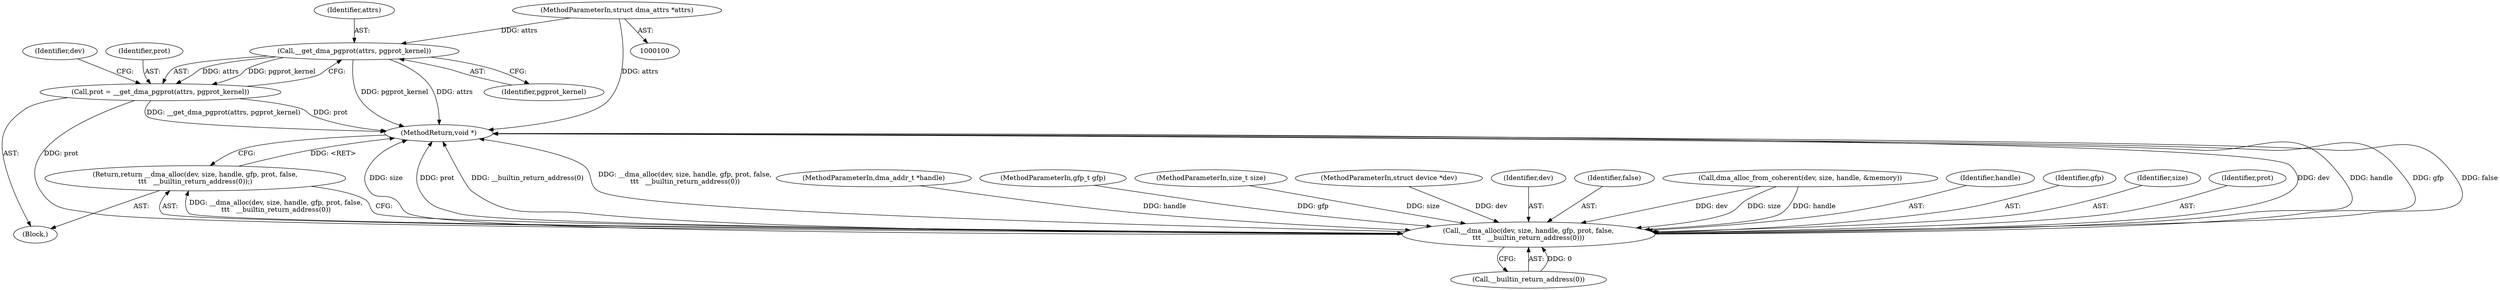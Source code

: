 digraph "0_linux_0ea1ec713f04bdfac343c9702b21cd3a7c711826_0@pointer" {
"1000110" [label="(Call,__get_dma_pgprot(attrs, pgprot_kernel))"];
"1000105" [label="(MethodParameterIn,struct dma_attrs *attrs)"];
"1000108" [label="(Call,prot = __get_dma_pgprot(attrs, pgprot_kernel))"];
"1000124" [label="(Call,__dma_alloc(dev, size, handle, gfp, prot, false,\n\t\t\t   __builtin_return_address(0)))"];
"1000123" [label="(Return,return __dma_alloc(dev, size, handle, gfp, prot, false,\n\t\t\t   __builtin_return_address(0));)"];
"1000123" [label="(Return,return __dma_alloc(dev, size, handle, gfp, prot, false,\n\t\t\t   __builtin_return_address(0));)"];
"1000131" [label="(Call,__builtin_return_address(0))"];
"1000103" [label="(MethodParameterIn,dma_addr_t *handle)"];
"1000104" [label="(MethodParameterIn,gfp_t gfp)"];
"1000111" [label="(Identifier,attrs)"];
"1000102" [label="(MethodParameterIn,size_t size)"];
"1000106" [label="(Block,)"];
"1000101" [label="(MethodParameterIn,struct device *dev)"];
"1000125" [label="(Identifier,dev)"];
"1000130" [label="(Identifier,false)"];
"1000115" [label="(Call,dma_alloc_from_coherent(dev, size, handle, &memory))"];
"1000127" [label="(Identifier,handle)"];
"1000128" [label="(Identifier,gfp)"];
"1000126" [label="(Identifier,size)"];
"1000110" [label="(Call,__get_dma_pgprot(attrs, pgprot_kernel))"];
"1000109" [label="(Identifier,prot)"];
"1000105" [label="(MethodParameterIn,struct dma_attrs *attrs)"];
"1000133" [label="(MethodReturn,void *)"];
"1000112" [label="(Identifier,pgprot_kernel)"];
"1000116" [label="(Identifier,dev)"];
"1000108" [label="(Call,prot = __get_dma_pgprot(attrs, pgprot_kernel))"];
"1000129" [label="(Identifier,prot)"];
"1000124" [label="(Call,__dma_alloc(dev, size, handle, gfp, prot, false,\n\t\t\t   __builtin_return_address(0)))"];
"1000110" -> "1000108"  [label="AST: "];
"1000110" -> "1000112"  [label="CFG: "];
"1000111" -> "1000110"  [label="AST: "];
"1000112" -> "1000110"  [label="AST: "];
"1000108" -> "1000110"  [label="CFG: "];
"1000110" -> "1000133"  [label="DDG: pgprot_kernel"];
"1000110" -> "1000133"  [label="DDG: attrs"];
"1000110" -> "1000108"  [label="DDG: attrs"];
"1000110" -> "1000108"  [label="DDG: pgprot_kernel"];
"1000105" -> "1000110"  [label="DDG: attrs"];
"1000105" -> "1000100"  [label="AST: "];
"1000105" -> "1000133"  [label="DDG: attrs"];
"1000108" -> "1000106"  [label="AST: "];
"1000109" -> "1000108"  [label="AST: "];
"1000116" -> "1000108"  [label="CFG: "];
"1000108" -> "1000133"  [label="DDG: prot"];
"1000108" -> "1000133"  [label="DDG: __get_dma_pgprot(attrs, pgprot_kernel)"];
"1000108" -> "1000124"  [label="DDG: prot"];
"1000124" -> "1000123"  [label="AST: "];
"1000124" -> "1000131"  [label="CFG: "];
"1000125" -> "1000124"  [label="AST: "];
"1000126" -> "1000124"  [label="AST: "];
"1000127" -> "1000124"  [label="AST: "];
"1000128" -> "1000124"  [label="AST: "];
"1000129" -> "1000124"  [label="AST: "];
"1000130" -> "1000124"  [label="AST: "];
"1000131" -> "1000124"  [label="AST: "];
"1000123" -> "1000124"  [label="CFG: "];
"1000124" -> "1000133"  [label="DDG: dev"];
"1000124" -> "1000133"  [label="DDG: handle"];
"1000124" -> "1000133"  [label="DDG: gfp"];
"1000124" -> "1000133"  [label="DDG: false"];
"1000124" -> "1000133"  [label="DDG: size"];
"1000124" -> "1000133"  [label="DDG: prot"];
"1000124" -> "1000133"  [label="DDG: __builtin_return_address(0)"];
"1000124" -> "1000133"  [label="DDG: __dma_alloc(dev, size, handle, gfp, prot, false,\n\t\t\t   __builtin_return_address(0))"];
"1000124" -> "1000123"  [label="DDG: __dma_alloc(dev, size, handle, gfp, prot, false,\n\t\t\t   __builtin_return_address(0))"];
"1000115" -> "1000124"  [label="DDG: dev"];
"1000115" -> "1000124"  [label="DDG: size"];
"1000115" -> "1000124"  [label="DDG: handle"];
"1000101" -> "1000124"  [label="DDG: dev"];
"1000102" -> "1000124"  [label="DDG: size"];
"1000103" -> "1000124"  [label="DDG: handle"];
"1000104" -> "1000124"  [label="DDG: gfp"];
"1000131" -> "1000124"  [label="DDG: 0"];
"1000123" -> "1000106"  [label="AST: "];
"1000133" -> "1000123"  [label="CFG: "];
"1000123" -> "1000133"  [label="DDG: <RET>"];
}
